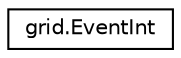 digraph "Graphical Class Hierarchy"
{
 // LATEX_PDF_SIZE
  edge [fontname="Helvetica",fontsize="10",labelfontname="Helvetica",labelfontsize="10"];
  node [fontname="Helvetica",fontsize="10",shape=record];
  rankdir="LR";
  Node0 [label="grid.EventInt",height=0.2,width=0.4,color="black", fillcolor="white", style="filled",URL="$classgrid_1_1_event_int.html",tooltip="EventInt class."];
}
